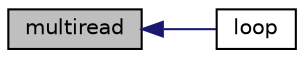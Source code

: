 digraph "multiread"
{
 // INTERACTIVE_SVG=YES
  edge [fontname="Helvetica",fontsize="10",labelfontname="Helvetica",labelfontsize="10"];
  node [fontname="Helvetica",fontsize="10",shape=record];
  rankdir="LR";
  Node1 [label="multiread",height=0.2,width=0.4,color="black", fillcolor="grey75", style="filled", fontcolor="black"];
  Node1 -> Node2 [dir="back",color="midnightblue",fontsize="10",style="solid",fontname="Helvetica"];
  Node2 [label="loop",height=0.2,width=0.4,color="black", fillcolor="white", style="filled",URL="$RCPassthroughTest_8cpp.html#a0b33edabd7f1c4e4a0bf32c67269be2f"];
}
